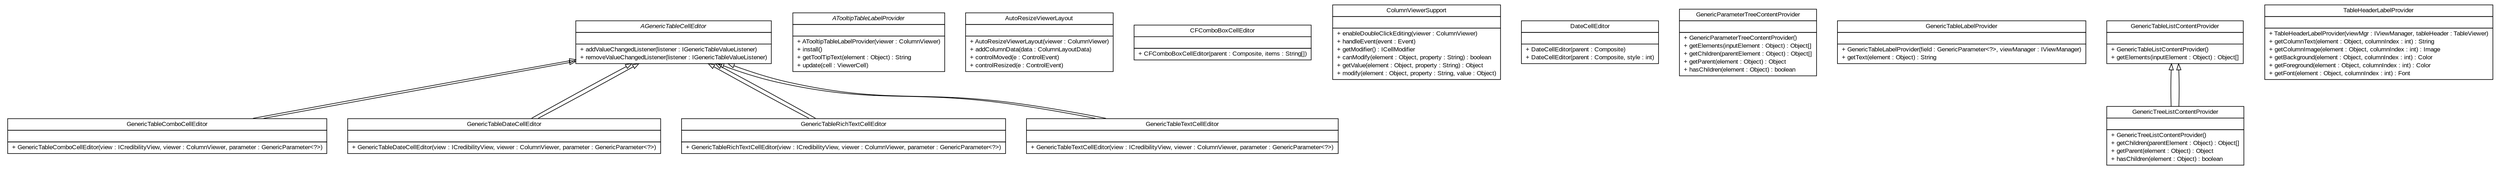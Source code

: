 #!/usr/local/bin/dot
#
# Class diagram 
# Generated by UMLGraph version R5_6-24-gf6e263 (http://www.umlgraph.org/)
#

digraph G {
	edge [fontname="arial",fontsize=10,labelfontname="arial",labelfontsize=10];
	node [fontname="arial",fontsize=10,shape=plaintext];
	nodesep=0.25;
	ranksep=0.5;
	// gov.sandia.cf.parts.viewer.editors.AGenericTableCellEditor
	c31397 [label=<<table title="gov.sandia.cf.parts.viewer.editors.AGenericTableCellEditor" border="0" cellborder="1" cellspacing="0" cellpadding="2" port="p" href="./AGenericTableCellEditor.html">
		<tr><td><table border="0" cellspacing="0" cellpadding="1">
<tr><td align="center" balign="center"><font face="arial italic"> AGenericTableCellEditor </font></td></tr>
		</table></td></tr>
		<tr><td><table border="0" cellspacing="0" cellpadding="1">
<tr><td align="left" balign="left">  </td></tr>
		</table></td></tr>
		<tr><td><table border="0" cellspacing="0" cellpadding="1">
<tr><td align="left" balign="left"> + addValueChangedListener(listener : IGenericTableValueListener) </td></tr>
<tr><td align="left" balign="left"> + removeValueChangedListener(listener : IGenericTableValueListener) </td></tr>
		</table></td></tr>
		</table>>, URL="./AGenericTableCellEditor.html", fontname="arial", fontcolor="black", fontsize=10.0];
	// gov.sandia.cf.parts.viewer.editors.ATooltipTableLabelProvider
	c31398 [label=<<table title="gov.sandia.cf.parts.viewer.editors.ATooltipTableLabelProvider" border="0" cellborder="1" cellspacing="0" cellpadding="2" port="p" href="./ATooltipTableLabelProvider.html">
		<tr><td><table border="0" cellspacing="0" cellpadding="1">
<tr><td align="center" balign="center"><font face="arial italic"> ATooltipTableLabelProvider </font></td></tr>
		</table></td></tr>
		<tr><td><table border="0" cellspacing="0" cellpadding="1">
<tr><td align="left" balign="left">  </td></tr>
		</table></td></tr>
		<tr><td><table border="0" cellspacing="0" cellpadding="1">
<tr><td align="left" balign="left"> + ATooltipTableLabelProvider(viewer : ColumnViewer) </td></tr>
<tr><td align="left" balign="left"> + install() </td></tr>
<tr><td align="left" balign="left"> + getToolTipText(element : Object) : String </td></tr>
<tr><td align="left" balign="left"> + update(cell : ViewerCell) </td></tr>
		</table></td></tr>
		</table>>, URL="./ATooltipTableLabelProvider.html", fontname="arial", fontcolor="black", fontsize=10.0];
	// gov.sandia.cf.parts.viewer.editors.AutoResizeViewerLayout
	c31399 [label=<<table title="gov.sandia.cf.parts.viewer.editors.AutoResizeViewerLayout" border="0" cellborder="1" cellspacing="0" cellpadding="2" port="p" href="./AutoResizeViewerLayout.html">
		<tr><td><table border="0" cellspacing="0" cellpadding="1">
<tr><td align="center" balign="center"> AutoResizeViewerLayout </td></tr>
		</table></td></tr>
		<tr><td><table border="0" cellspacing="0" cellpadding="1">
<tr><td align="left" balign="left">  </td></tr>
		</table></td></tr>
		<tr><td><table border="0" cellspacing="0" cellpadding="1">
<tr><td align="left" balign="left"> + AutoResizeViewerLayout(viewer : ColumnViewer) </td></tr>
<tr><td align="left" balign="left"> + addColumnData(data : ColumnLayoutData) </td></tr>
<tr><td align="left" balign="left"> + controlMoved(e : ControlEvent) </td></tr>
<tr><td align="left" balign="left"> + controlResized(e : ControlEvent) </td></tr>
		</table></td></tr>
		</table>>, URL="./AutoResizeViewerLayout.html", fontname="arial", fontcolor="black", fontsize=10.0];
	// gov.sandia.cf.parts.viewer.editors.CFComboBoxCellEditor
	c31400 [label=<<table title="gov.sandia.cf.parts.viewer.editors.CFComboBoxCellEditor" border="0" cellborder="1" cellspacing="0" cellpadding="2" port="p" href="./CFComboBoxCellEditor.html">
		<tr><td><table border="0" cellspacing="0" cellpadding="1">
<tr><td align="center" balign="center"> CFComboBoxCellEditor </td></tr>
		</table></td></tr>
		<tr><td><table border="0" cellspacing="0" cellpadding="1">
<tr><td align="left" balign="left">  </td></tr>
		</table></td></tr>
		<tr><td><table border="0" cellspacing="0" cellpadding="1">
<tr><td align="left" balign="left"> + CFComboBoxCellEditor(parent : Composite, items : String[]) </td></tr>
		</table></td></tr>
		</table>>, URL="./CFComboBoxCellEditor.html", fontname="arial", fontcolor="black", fontsize=10.0];
	// gov.sandia.cf.parts.viewer.editors.ColumnViewerSupport
	c31401 [label=<<table title="gov.sandia.cf.parts.viewer.editors.ColumnViewerSupport" border="0" cellborder="1" cellspacing="0" cellpadding="2" port="p" href="./ColumnViewerSupport.html">
		<tr><td><table border="0" cellspacing="0" cellpadding="1">
<tr><td align="center" balign="center"> ColumnViewerSupport </td></tr>
		</table></td></tr>
		<tr><td><table border="0" cellspacing="0" cellpadding="1">
<tr><td align="left" balign="left">  </td></tr>
		</table></td></tr>
		<tr><td><table border="0" cellspacing="0" cellpadding="1">
<tr><td align="left" balign="left"> + enableDoubleClickEditing(viewer : ColumnViewer) </td></tr>
<tr><td align="left" balign="left"> + handleEvent(event : Event) </td></tr>
<tr><td align="left" balign="left"> + getModifier() : ICellModifier </td></tr>
<tr><td align="left" balign="left"> + canModify(element : Object, property : String) : boolean </td></tr>
<tr><td align="left" balign="left"> + getValue(element : Object, property : String) : Object </td></tr>
<tr><td align="left" balign="left"> + modify(element : Object, property : String, value : Object) </td></tr>
		</table></td></tr>
		</table>>, URL="./ColumnViewerSupport.html", fontname="arial", fontcolor="black", fontsize=10.0];
	// gov.sandia.cf.parts.viewer.editors.DateCellEditor
	c31402 [label=<<table title="gov.sandia.cf.parts.viewer.editors.DateCellEditor" border="0" cellborder="1" cellspacing="0" cellpadding="2" port="p" href="./DateCellEditor.html">
		<tr><td><table border="0" cellspacing="0" cellpadding="1">
<tr><td align="center" balign="center"> DateCellEditor </td></tr>
		</table></td></tr>
		<tr><td><table border="0" cellspacing="0" cellpadding="1">
<tr><td align="left" balign="left">  </td></tr>
		</table></td></tr>
		<tr><td><table border="0" cellspacing="0" cellpadding="1">
<tr><td align="left" balign="left"> + DateCellEditor(parent : Composite) </td></tr>
<tr><td align="left" balign="left"> + DateCellEditor(parent : Composite, style : int) </td></tr>
		</table></td></tr>
		</table>>, URL="./DateCellEditor.html", fontname="arial", fontcolor="black", fontsize=10.0];
	// gov.sandia.cf.parts.viewer.editors.GenericParameterTreeContentProvider
	c31403 [label=<<table title="gov.sandia.cf.parts.viewer.editors.GenericParameterTreeContentProvider" border="0" cellborder="1" cellspacing="0" cellpadding="2" port="p" href="./GenericParameterTreeContentProvider.html">
		<tr><td><table border="0" cellspacing="0" cellpadding="1">
<tr><td align="center" balign="center"> GenericParameterTreeContentProvider </td></tr>
		</table></td></tr>
		<tr><td><table border="0" cellspacing="0" cellpadding="1">
<tr><td align="left" balign="left">  </td></tr>
		</table></td></tr>
		<tr><td><table border="0" cellspacing="0" cellpadding="1">
<tr><td align="left" balign="left"> + GenericParameterTreeContentProvider() </td></tr>
<tr><td align="left" balign="left"> + getElements(inputElement : Object) : Object[] </td></tr>
<tr><td align="left" balign="left"> + getChildren(parentElement : Object) : Object[] </td></tr>
<tr><td align="left" balign="left"> + getParent(element : Object) : Object </td></tr>
<tr><td align="left" balign="left"> + hasChildren(element : Object) : boolean </td></tr>
		</table></td></tr>
		</table>>, URL="./GenericParameterTreeContentProvider.html", fontname="arial", fontcolor="black", fontsize=10.0];
	// gov.sandia.cf.parts.viewer.editors.GenericTableComboCellEditor
	c31404 [label=<<table title="gov.sandia.cf.parts.viewer.editors.GenericTableComboCellEditor" border="0" cellborder="1" cellspacing="0" cellpadding="2" port="p" href="./GenericTableComboCellEditor.html">
		<tr><td><table border="0" cellspacing="0" cellpadding="1">
<tr><td align="center" balign="center"> GenericTableComboCellEditor </td></tr>
		</table></td></tr>
		<tr><td><table border="0" cellspacing="0" cellpadding="1">
<tr><td align="left" balign="left">  </td></tr>
		</table></td></tr>
		<tr><td><table border="0" cellspacing="0" cellpadding="1">
<tr><td align="left" balign="left"> + GenericTableComboCellEditor(view : ICredibilityView, viewer : ColumnViewer, parameter : GenericParameter&lt;?&gt;) </td></tr>
		</table></td></tr>
		</table>>, URL="./GenericTableComboCellEditor.html", fontname="arial", fontcolor="black", fontsize=10.0];
	// gov.sandia.cf.parts.viewer.editors.GenericTableDateCellEditor
	c31405 [label=<<table title="gov.sandia.cf.parts.viewer.editors.GenericTableDateCellEditor" border="0" cellborder="1" cellspacing="0" cellpadding="2" port="p" href="./GenericTableDateCellEditor.html">
		<tr><td><table border="0" cellspacing="0" cellpadding="1">
<tr><td align="center" balign="center"> GenericTableDateCellEditor </td></tr>
		</table></td></tr>
		<tr><td><table border="0" cellspacing="0" cellpadding="1">
<tr><td align="left" balign="left">  </td></tr>
		</table></td></tr>
		<tr><td><table border="0" cellspacing="0" cellpadding="1">
<tr><td align="left" balign="left"> + GenericTableDateCellEditor(view : ICredibilityView, viewer : ColumnViewer, parameter : GenericParameter&lt;?&gt;) </td></tr>
		</table></td></tr>
		</table>>, URL="./GenericTableDateCellEditor.html", fontname="arial", fontcolor="black", fontsize=10.0];
	// gov.sandia.cf.parts.viewer.editors.GenericTableLabelProvider
	c31406 [label=<<table title="gov.sandia.cf.parts.viewer.editors.GenericTableLabelProvider" border="0" cellborder="1" cellspacing="0" cellpadding="2" port="p" href="./GenericTableLabelProvider.html">
		<tr><td><table border="0" cellspacing="0" cellpadding="1">
<tr><td align="center" balign="center"> GenericTableLabelProvider </td></tr>
		</table></td></tr>
		<tr><td><table border="0" cellspacing="0" cellpadding="1">
<tr><td align="left" balign="left">  </td></tr>
		</table></td></tr>
		<tr><td><table border="0" cellspacing="0" cellpadding="1">
<tr><td align="left" balign="left"> + GenericTableLabelProvider(field : GenericParameter&lt;?&gt;, viewManager : IViewManager) </td></tr>
<tr><td align="left" balign="left"> + getText(element : Object) : String </td></tr>
		</table></td></tr>
		</table>>, URL="./GenericTableLabelProvider.html", fontname="arial", fontcolor="black", fontsize=10.0];
	// gov.sandia.cf.parts.viewer.editors.GenericTableListContentProvider
	c31407 [label=<<table title="gov.sandia.cf.parts.viewer.editors.GenericTableListContentProvider" border="0" cellborder="1" cellspacing="0" cellpadding="2" port="p" href="./GenericTableListContentProvider.html">
		<tr><td><table border="0" cellspacing="0" cellpadding="1">
<tr><td align="center" balign="center"> GenericTableListContentProvider </td></tr>
		</table></td></tr>
		<tr><td><table border="0" cellspacing="0" cellpadding="1">
<tr><td align="left" balign="left">  </td></tr>
		</table></td></tr>
		<tr><td><table border="0" cellspacing="0" cellpadding="1">
<tr><td align="left" balign="left"> + GenericTableListContentProvider() </td></tr>
<tr><td align="left" balign="left"> + getElements(inputElement : Object) : Object[] </td></tr>
		</table></td></tr>
		</table>>, URL="./GenericTableListContentProvider.html", fontname="arial", fontcolor="black", fontsize=10.0];
	// gov.sandia.cf.parts.viewer.editors.GenericTableRichTextCellEditor
	c31408 [label=<<table title="gov.sandia.cf.parts.viewer.editors.GenericTableRichTextCellEditor" border="0" cellborder="1" cellspacing="0" cellpadding="2" port="p" href="./GenericTableRichTextCellEditor.html">
		<tr><td><table border="0" cellspacing="0" cellpadding="1">
<tr><td align="center" balign="center"> GenericTableRichTextCellEditor </td></tr>
		</table></td></tr>
		<tr><td><table border="0" cellspacing="0" cellpadding="1">
<tr><td align="left" balign="left">  </td></tr>
		</table></td></tr>
		<tr><td><table border="0" cellspacing="0" cellpadding="1">
<tr><td align="left" balign="left"> + GenericTableRichTextCellEditor(view : ICredibilityView, viewer : ColumnViewer, parameter : GenericParameter&lt;?&gt;) </td></tr>
		</table></td></tr>
		</table>>, URL="./GenericTableRichTextCellEditor.html", fontname="arial", fontcolor="black", fontsize=10.0];
	// gov.sandia.cf.parts.viewer.editors.GenericTableTextCellEditor
	c31409 [label=<<table title="gov.sandia.cf.parts.viewer.editors.GenericTableTextCellEditor" border="0" cellborder="1" cellspacing="0" cellpadding="2" port="p" href="./GenericTableTextCellEditor.html">
		<tr><td><table border="0" cellspacing="0" cellpadding="1">
<tr><td align="center" balign="center"> GenericTableTextCellEditor </td></tr>
		</table></td></tr>
		<tr><td><table border="0" cellspacing="0" cellpadding="1">
<tr><td align="left" balign="left">  </td></tr>
		</table></td></tr>
		<tr><td><table border="0" cellspacing="0" cellpadding="1">
<tr><td align="left" balign="left"> + GenericTableTextCellEditor(view : ICredibilityView, viewer : ColumnViewer, parameter : GenericParameter&lt;?&gt;) </td></tr>
		</table></td></tr>
		</table>>, URL="./GenericTableTextCellEditor.html", fontname="arial", fontcolor="black", fontsize=10.0];
	// gov.sandia.cf.parts.viewer.editors.GenericTreeListContentProvider
	c31410 [label=<<table title="gov.sandia.cf.parts.viewer.editors.GenericTreeListContentProvider" border="0" cellborder="1" cellspacing="0" cellpadding="2" port="p" href="./GenericTreeListContentProvider.html">
		<tr><td><table border="0" cellspacing="0" cellpadding="1">
<tr><td align="center" balign="center"> GenericTreeListContentProvider </td></tr>
		</table></td></tr>
		<tr><td><table border="0" cellspacing="0" cellpadding="1">
<tr><td align="left" balign="left">  </td></tr>
		</table></td></tr>
		<tr><td><table border="0" cellspacing="0" cellpadding="1">
<tr><td align="left" balign="left"> + GenericTreeListContentProvider() </td></tr>
<tr><td align="left" balign="left"> + getChildren(parentElement : Object) : Object[] </td></tr>
<tr><td align="left" balign="left"> + getParent(element : Object) : Object </td></tr>
<tr><td align="left" balign="left"> + hasChildren(element : Object) : boolean </td></tr>
		</table></td></tr>
		</table>>, URL="./GenericTreeListContentProvider.html", fontname="arial", fontcolor="black", fontsize=10.0];
	// gov.sandia.cf.parts.viewer.editors.TableHeaderLabelProvider
	c31411 [label=<<table title="gov.sandia.cf.parts.viewer.editors.TableHeaderLabelProvider" border="0" cellborder="1" cellspacing="0" cellpadding="2" port="p" href="./TableHeaderLabelProvider.html">
		<tr><td><table border="0" cellspacing="0" cellpadding="1">
<tr><td align="center" balign="center"> TableHeaderLabelProvider </td></tr>
		</table></td></tr>
		<tr><td><table border="0" cellspacing="0" cellpadding="1">
<tr><td align="left" balign="left">  </td></tr>
		</table></td></tr>
		<tr><td><table border="0" cellspacing="0" cellpadding="1">
<tr><td align="left" balign="left"> + TableHeaderLabelProvider(viewMgr : IViewManager, tableHeader : TableViewer) </td></tr>
<tr><td align="left" balign="left"> + getColumnText(element : Object, columnIndex : int) : String </td></tr>
<tr><td align="left" balign="left"> + getColumnImage(element : Object, columnIndex : int) : Image </td></tr>
<tr><td align="left" balign="left"> + getBackground(element : Object, columnIndex : int) : Color </td></tr>
<tr><td align="left" balign="left"> + getForeground(element : Object, columnIndex : int) : Color </td></tr>
<tr><td align="left" balign="left"> + getFont(element : Object, columnIndex : int) : Font </td></tr>
		</table></td></tr>
		</table>>, URL="./TableHeaderLabelProvider.html", fontname="arial", fontcolor="black", fontsize=10.0];
	//gov.sandia.cf.parts.viewer.editors.GenericTableComboCellEditor extends gov.sandia.cf.parts.viewer.editors.AGenericTableCellEditor
	c31397:p -> c31404:p [dir=back,arrowtail=empty];
	//gov.sandia.cf.parts.viewer.editors.GenericTableDateCellEditor extends gov.sandia.cf.parts.viewer.editors.AGenericTableCellEditor
	c31397:p -> c31405:p [dir=back,arrowtail=empty];
	//gov.sandia.cf.parts.viewer.editors.GenericTableRichTextCellEditor extends gov.sandia.cf.parts.viewer.editors.AGenericTableCellEditor
	c31397:p -> c31408:p [dir=back,arrowtail=empty];
	//gov.sandia.cf.parts.viewer.editors.GenericTableTextCellEditor extends gov.sandia.cf.parts.viewer.editors.AGenericTableCellEditor
	c31397:p -> c31409:p [dir=back,arrowtail=empty];
	//gov.sandia.cf.parts.viewer.editors.GenericTreeListContentProvider extends gov.sandia.cf.parts.viewer.editors.GenericTableListContentProvider
	c31407:p -> c31410:p [dir=back,arrowtail=empty];
	//gov.sandia.cf.parts.viewer.editors.GenericTreeListContentProvider extends gov.sandia.cf.parts.viewer.editors.GenericTableListContentProvider
	c31407:p -> c31410:p [dir=back,arrowtail=empty];
	//gov.sandia.cf.parts.viewer.editors.GenericTableTextCellEditor extends gov.sandia.cf.parts.viewer.editors.AGenericTableCellEditor
	c31397:p -> c31409:p [dir=back,arrowtail=empty];
	//gov.sandia.cf.parts.viewer.editors.GenericTableRichTextCellEditor extends gov.sandia.cf.parts.viewer.editors.AGenericTableCellEditor
	c31397:p -> c31408:p [dir=back,arrowtail=empty];
	//gov.sandia.cf.parts.viewer.editors.GenericTableDateCellEditor extends gov.sandia.cf.parts.viewer.editors.AGenericTableCellEditor
	c31397:p -> c31405:p [dir=back,arrowtail=empty];
	//gov.sandia.cf.parts.viewer.editors.GenericTableComboCellEditor extends gov.sandia.cf.parts.viewer.editors.AGenericTableCellEditor
	c31397:p -> c31404:p [dir=back,arrowtail=empty];
}

